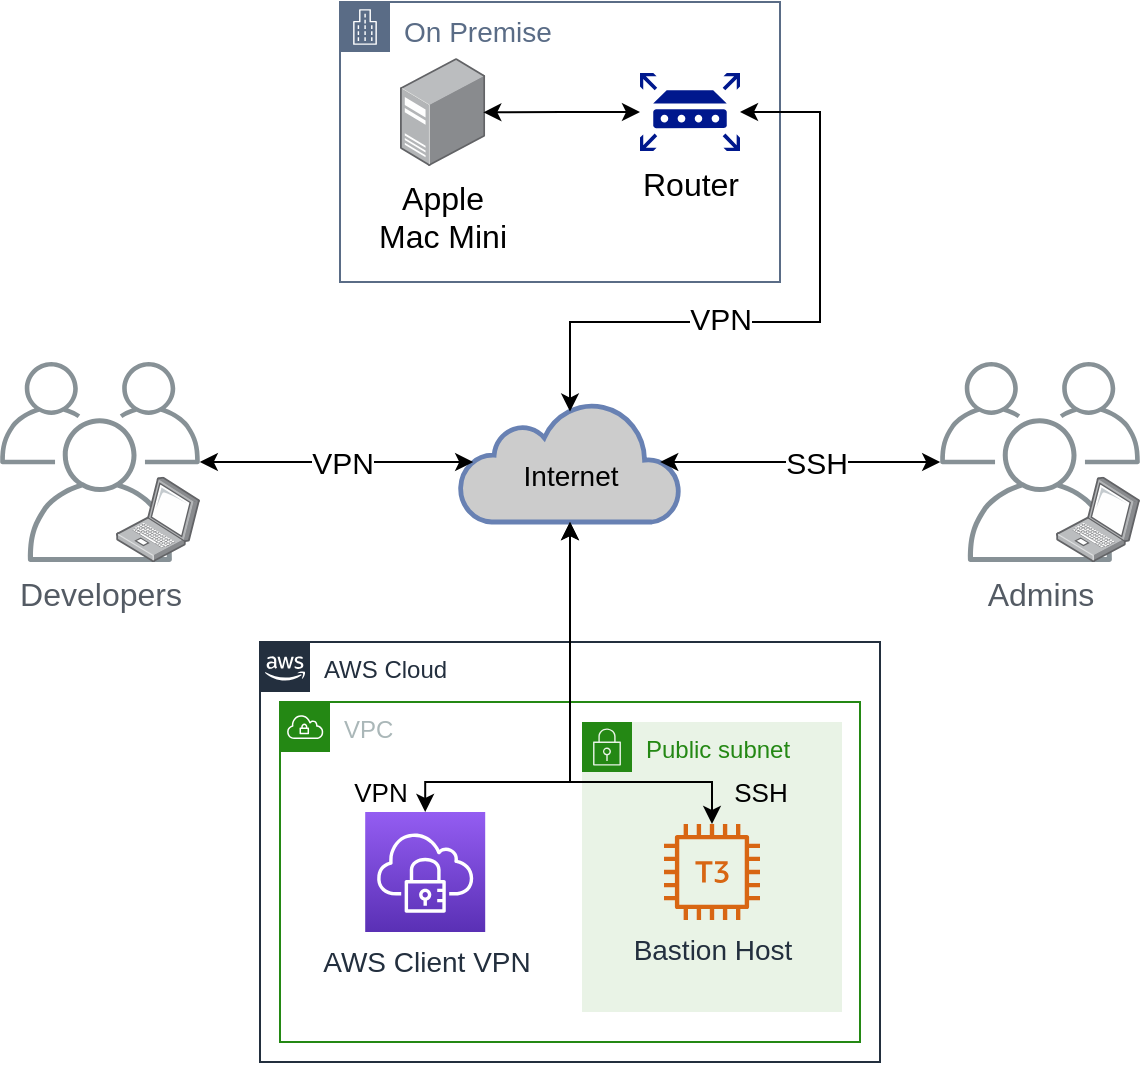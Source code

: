 <mxfile version="14.4.2" type="device"><diagram id="A6sCqsDY_vjaPLJRVxzE" name="Pagina-1"><mxGraphModel dx="907" dy="733" grid="1" gridSize="10" guides="1" tooltips="1" connect="1" arrows="1" fold="1" page="1" pageScale="1" pageWidth="3300" pageHeight="2339" math="0" shadow="0"><root><mxCell id="0"/><mxCell id="1" parent="0"/><mxCell id="4ZXL84JP8qGN7SupC7lk-33" value="&lt;font color=&quot;#000000&quot;&gt;&lt;br&gt;&lt;font style=&quot;font-size: 14px&quot;&gt;Internet&lt;/font&gt;&lt;/font&gt;" style="html=1;outlineConnect=0;fillColor=#CCCCCC;strokeColor=#6881B3;gradientColor=none;gradientDirection=north;strokeWidth=2;shape=mxgraph.networks.cloud;fontColor=#ffffff;" parent="1" vertex="1"><mxGeometry x="600" y="700" width="110" height="60" as="geometry"/></mxCell><mxCell id="4ZXL84JP8qGN7SupC7lk-40" value="" style="group" parent="1" vertex="1" connectable="0"><mxGeometry x="370" y="680" width="105" height="100" as="geometry"/></mxCell><mxCell id="4ZXL84JP8qGN7SupC7lk-38" value="&lt;font style=&quot;font-size: 16px&quot;&gt;Developers&lt;/font&gt;" style="outlineConnect=0;gradientColor=none;fontColor=#545B64;strokeColor=none;fillColor=#879196;dashed=0;verticalLabelPosition=bottom;verticalAlign=top;align=center;html=1;fontSize=12;fontStyle=0;aspect=fixed;shape=mxgraph.aws4.illustration_users;pointerEvents=1" parent="4ZXL84JP8qGN7SupC7lk-40" vertex="1"><mxGeometry width="100" height="100" as="geometry"/></mxCell><mxCell id="4ZXL84JP8qGN7SupC7lk-39" value="" style="points=[];aspect=fixed;html=1;align=center;shadow=0;dashed=0;image;image=img/lib/allied_telesis/computer_and_terminals/Laptop.svg;" parent="4ZXL84JP8qGN7SupC7lk-40" vertex="1"><mxGeometry x="58" y="57.4" width="42" height="42.6" as="geometry"/></mxCell><mxCell id="4ZXL84JP8qGN7SupC7lk-49" value="&lt;font style=&quot;font-size: 14px&quot;&gt;On Premise&lt;/font&gt;" style="points=[[0,0],[0.25,0],[0.5,0],[0.75,0],[1,0],[1,0.25],[1,0.5],[1,0.75],[1,1],[0.75,1],[0.5,1],[0.25,1],[0,1],[0,0.75],[0,0.5],[0,0.25]];outlineConnect=0;gradientColor=none;html=1;whiteSpace=wrap;fontSize=12;fontStyle=0;shape=mxgraph.aws4.group;grIcon=mxgraph.aws4.group_corporate_data_center;strokeColor=#5A6C86;fillColor=none;verticalAlign=top;align=left;spacingLeft=30;fontColor=#5A6C86;dashed=0;" parent="1" vertex="1"><mxGeometry x="540" y="500" width="220" height="140" as="geometry"/></mxCell><mxCell id="4ZXL84JP8qGN7SupC7lk-51" value="&lt;font style=&quot;font-size: 16px&quot;&gt;Apple&lt;br&gt;Mac Mini&lt;/font&gt;" style="points=[];aspect=fixed;html=1;align=center;shadow=0;dashed=0;image;image=img/lib/allied_telesis/computer_and_terminals/Server_Desktop.svg;" parent="1" vertex="1"><mxGeometry x="570" y="528" width="42.6" height="54" as="geometry"/></mxCell><mxCell id="p019XfV2-l8e35GHMzkH-14" style="edgeStyle=orthogonalEdgeStyle;rounded=0;orthogonalLoop=1;jettySize=auto;html=1;entryX=0.5;entryY=0.08;entryDx=0;entryDy=0;entryPerimeter=0;startArrow=classic;startFill=1;fontSize=13;" edge="1" parent="1" source="4ZXL84JP8qGN7SupC7lk-52" target="4ZXL84JP8qGN7SupC7lk-33"><mxGeometry relative="1" as="geometry"><Array as="points"><mxPoint x="780" y="555"/><mxPoint x="780" y="660"/><mxPoint x="655" y="660"/></Array></mxGeometry></mxCell><mxCell id="p019XfV2-l8e35GHMzkH-15" value="&lt;font style=&quot;font-size: 15px&quot;&gt;VPN&lt;/font&gt;" style="edgeLabel;html=1;align=center;verticalAlign=middle;resizable=0;points=[];fontSize=13;" vertex="1" connectable="0" parent="p019XfV2-l8e35GHMzkH-14"><mxGeometry x="0.243" y="-2" relative="1" as="geometry"><mxPoint as="offset"/></mxGeometry></mxCell><mxCell id="p019XfV2-l8e35GHMzkH-33" style="edgeStyle=orthogonalEdgeStyle;rounded=0;orthogonalLoop=1;jettySize=auto;html=1;entryX=0.978;entryY=0.503;entryDx=0;entryDy=0;entryPerimeter=0;startArrow=classic;startFill=1;fontSize=13;" edge="1" parent="1" source="4ZXL84JP8qGN7SupC7lk-52" target="4ZXL84JP8qGN7SupC7lk-51"><mxGeometry relative="1" as="geometry"/></mxCell><mxCell id="4ZXL84JP8qGN7SupC7lk-52" value="&lt;span style=&quot;font-size: 16px&quot;&gt;Router&lt;/span&gt;" style="aspect=fixed;pointerEvents=1;shadow=0;dashed=0;html=1;strokeColor=none;labelPosition=center;verticalLabelPosition=bottom;verticalAlign=top;align=center;fillColor=#00188D;shape=mxgraph.mscae.enterprise.router" parent="1" vertex="1"><mxGeometry x="690" y="535.5" width="50" height="39" as="geometry"/></mxCell><mxCell id="p019XfV2-l8e35GHMzkH-2" value="" style="group" vertex="1" connectable="0" parent="1"><mxGeometry x="840" y="680" width="100" height="100" as="geometry"/></mxCell><mxCell id="aXdAyKxBBor6TFwAfUxG-4" value="&lt;font style=&quot;font-size: 16px&quot;&gt;Admins&lt;/font&gt;" style="outlineConnect=0;gradientColor=none;fontColor=#545B64;strokeColor=none;fillColor=#879196;dashed=0;verticalLabelPosition=bottom;verticalAlign=top;align=center;html=1;fontSize=12;fontStyle=0;aspect=fixed;shape=mxgraph.aws4.illustration_users;pointerEvents=1" parent="p019XfV2-l8e35GHMzkH-2" vertex="1"><mxGeometry width="100" height="100" as="geometry"/></mxCell><mxCell id="aXdAyKxBBor6TFwAfUxG-7" value="" style="points=[];aspect=fixed;html=1;align=center;shadow=0;dashed=0;image;image=img/lib/allied_telesis/computer_and_terminals/Laptop.svg;" parent="p019XfV2-l8e35GHMzkH-2" vertex="1"><mxGeometry x="58" y="57.4" width="42" height="42.6" as="geometry"/></mxCell><mxCell id="p019XfV2-l8e35GHMzkH-12" style="edgeStyle=orthogonalEdgeStyle;rounded=0;orthogonalLoop=1;jettySize=auto;html=1;entryX=0.06;entryY=0.5;entryDx=0;entryDy=0;entryPerimeter=0;fontSize=13;startArrow=classic;startFill=1;" edge="1" parent="1" source="4ZXL84JP8qGN7SupC7lk-38" target="4ZXL84JP8qGN7SupC7lk-33"><mxGeometry relative="1" as="geometry"><Array as="points"><mxPoint x="540" y="730"/><mxPoint x="540" y="730"/></Array></mxGeometry></mxCell><mxCell id="p019XfV2-l8e35GHMzkH-16" value="&lt;font style=&quot;font-size: 15px&quot;&gt;VPN&lt;/font&gt;" style="edgeLabel;html=1;align=center;verticalAlign=middle;resizable=0;points=[];fontSize=13;" vertex="1" connectable="0" parent="p019XfV2-l8e35GHMzkH-12"><mxGeometry x="0.101" relative="1" as="geometry"><mxPoint x="-4.9" as="offset"/></mxGeometry></mxCell><mxCell id="p019XfV2-l8e35GHMzkH-13" style="edgeStyle=orthogonalEdgeStyle;rounded=0;orthogonalLoop=1;jettySize=auto;html=1;entryX=0.91;entryY=0.5;entryDx=0;entryDy=0;entryPerimeter=0;fontSize=13;startArrow=classic;startFill=1;" edge="1" parent="1" source="aXdAyKxBBor6TFwAfUxG-4" target="4ZXL84JP8qGN7SupC7lk-33"><mxGeometry relative="1" as="geometry"/></mxCell><mxCell id="p019XfV2-l8e35GHMzkH-17" value="&lt;font style=&quot;font-size: 15px&quot;&gt;SSH&lt;/font&gt;" style="edgeLabel;html=1;align=center;verticalAlign=middle;resizable=0;points=[];fontSize=13;" vertex="1" connectable="0" parent="p019XfV2-l8e35GHMzkH-13"><mxGeometry x="-0.108" y="2" relative="1" as="geometry"><mxPoint y="-2" as="offset"/></mxGeometry></mxCell><mxCell id="p019XfV2-l8e35GHMzkH-18" value="AWS Cloud" style="points=[[0,0],[0.25,0],[0.5,0],[0.75,0],[1,0],[1,0.25],[1,0.5],[1,0.75],[1,1],[0.75,1],[0.5,1],[0.25,1],[0,1],[0,0.75],[0,0.5],[0,0.25]];outlineConnect=0;gradientColor=none;html=1;whiteSpace=wrap;fontSize=12;fontStyle=0;shape=mxgraph.aws4.group;grIcon=mxgraph.aws4.group_aws_cloud_alt;strokeColor=#232F3E;fillColor=none;verticalAlign=top;align=left;spacingLeft=30;fontColor=#232F3E;dashed=0;" vertex="1" parent="1"><mxGeometry x="500" y="820" width="310" height="210" as="geometry"/></mxCell><mxCell id="p019XfV2-l8e35GHMzkH-19" value="VPC" style="points=[[0,0],[0.25,0],[0.5,0],[0.75,0],[1,0],[1,0.25],[1,0.5],[1,0.75],[1,1],[0.75,1],[0.5,1],[0.25,1],[0,1],[0,0.75],[0,0.5],[0,0.25]];outlineConnect=0;gradientColor=none;html=1;whiteSpace=wrap;fontSize=12;fontStyle=0;shape=mxgraph.aws4.group;grIcon=mxgraph.aws4.group_vpc;strokeColor=#248814;fillColor=none;verticalAlign=top;align=left;spacingLeft=30;fontColor=#AAB7B8;dashed=0;" vertex="1" parent="1"><mxGeometry x="510" y="850" width="290" height="170" as="geometry"/></mxCell><mxCell id="p019XfV2-l8e35GHMzkH-20" value="Public subnet" style="points=[[0,0],[0.25,0],[0.5,0],[0.75,0],[1,0],[1,0.25],[1,0.5],[1,0.75],[1,1],[0.75,1],[0.5,1],[0.25,1],[0,1],[0,0.75],[0,0.5],[0,0.25]];outlineConnect=0;gradientColor=none;html=1;whiteSpace=wrap;fontSize=12;fontStyle=0;shape=mxgraph.aws4.group;grIcon=mxgraph.aws4.group_security_group;grStroke=0;strokeColor=#248814;fillColor=#E9F3E6;verticalAlign=top;align=left;spacingLeft=30;fontColor=#248814;dashed=0;" vertex="1" parent="1"><mxGeometry x="661" y="860" width="130" height="145" as="geometry"/></mxCell><mxCell id="p019XfV2-l8e35GHMzkH-30" style="edgeStyle=orthogonalEdgeStyle;rounded=0;orthogonalLoop=1;jettySize=auto;html=1;entryX=0.5;entryY=1;entryDx=0;entryDy=0;entryPerimeter=0;startArrow=classic;startFill=1;fontSize=13;" edge="1" parent="1" source="p019XfV2-l8e35GHMzkH-21" target="4ZXL84JP8qGN7SupC7lk-33"><mxGeometry relative="1" as="geometry"><Array as="points"><mxPoint x="583" y="890"/><mxPoint x="655" y="890"/></Array></mxGeometry></mxCell><mxCell id="p019XfV2-l8e35GHMzkH-21" value="&lt;font style=&quot;font-size: 14px&quot;&gt;AWS Client VPN&lt;/font&gt;" style="points=[[0,0,0],[0.25,0,0],[0.5,0,0],[0.75,0,0],[1,0,0],[0,1,0],[0.25,1,0],[0.5,1,0],[0.75,1,0],[1,1,0],[0,0.25,0],[0,0.5,0],[0,0.75,0],[1,0.25,0],[1,0.5,0],[1,0.75,0]];outlineConnect=0;fontColor=#232F3E;gradientColor=#945DF2;gradientDirection=north;fillColor=#5A30B5;strokeColor=#ffffff;dashed=0;verticalLabelPosition=bottom;verticalAlign=top;align=center;html=1;fontSize=12;fontStyle=0;aspect=fixed;shape=mxgraph.aws4.resourceIcon;resIcon=mxgraph.aws4.client_vpn;" vertex="1" parent="1"><mxGeometry x="552.6" y="905" width="60" height="60" as="geometry"/></mxCell><mxCell id="p019XfV2-l8e35GHMzkH-29" style="edgeStyle=orthogonalEdgeStyle;rounded=0;orthogonalLoop=1;jettySize=auto;html=1;entryX=0.5;entryY=1;entryDx=0;entryDy=0;entryPerimeter=0;startArrow=classic;startFill=1;fontSize=13;" edge="1" parent="1" source="p019XfV2-l8e35GHMzkH-22" target="4ZXL84JP8qGN7SupC7lk-33"><mxGeometry relative="1" as="geometry"><Array as="points"><mxPoint x="726" y="890"/><mxPoint x="655" y="890"/></Array></mxGeometry></mxCell><mxCell id="p019XfV2-l8e35GHMzkH-22" value="&lt;font style=&quot;font-size: 14px&quot;&gt;Bastion Host&lt;/font&gt;" style="outlineConnect=0;fontColor=#232F3E;gradientColor=none;fillColor=#D86613;strokeColor=none;dashed=0;verticalLabelPosition=bottom;verticalAlign=top;align=center;html=1;fontSize=12;fontStyle=0;aspect=fixed;pointerEvents=1;shape=mxgraph.aws4.t3_instance;" vertex="1" parent="1"><mxGeometry x="702" y="911" width="48" height="48" as="geometry"/></mxCell><mxCell id="p019XfV2-l8e35GHMzkH-31" value="SSH" style="text;html=1;align=center;verticalAlign=middle;resizable=0;points=[];autosize=1;fontSize=13;" vertex="1" parent="1"><mxGeometry x="730" y="885" width="40" height="20" as="geometry"/></mxCell><mxCell id="p019XfV2-l8e35GHMzkH-32" value="VPN" style="text;html=1;align=center;verticalAlign=middle;resizable=0;points=[];autosize=1;fontSize=13;" vertex="1" parent="1"><mxGeometry x="540" y="885" width="40" height="20" as="geometry"/></mxCell></root></mxGraphModel></diagram></mxfile>